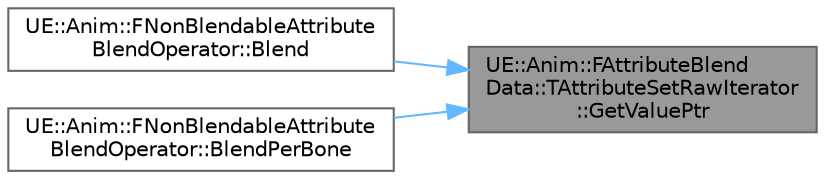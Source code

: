 digraph "UE::Anim::FAttributeBlendData::TAttributeSetRawIterator::GetValuePtr"
{
 // INTERACTIVE_SVG=YES
 // LATEX_PDF_SIZE
  bgcolor="transparent";
  edge [fontname=Helvetica,fontsize=10,labelfontname=Helvetica,labelfontsize=10];
  node [fontname=Helvetica,fontsize=10,shape=box,height=0.2,width=0.4];
  rankdir="RL";
  Node1 [id="Node000001",label="UE::Anim::FAttributeBlend\lData::TAttributeSetRawIterator\l::GetValuePtr",height=0.2,width=0.4,color="gray40", fillcolor="grey60", style="filled", fontcolor="black",tooltip="Return the value for the currently indexed entry in the attribute set."];
  Node1 -> Node2 [id="edge1_Node000001_Node000002",dir="back",color="steelblue1",style="solid",tooltip=" "];
  Node2 [id="Node000002",label="UE::Anim::FNonBlendableAttribute\lBlendOperator::Blend",height=0.2,width=0.4,color="grey40", fillcolor="white", style="filled",URL="$d1/dfe/classUE_1_1Anim_1_1FNonBlendableAttributeBlendOperator.html#a429012fca701dddde85b94a336144837",tooltip="Invoked when two or multiple sets of attribute container inputs are to be blended together."];
  Node1 -> Node3 [id="edge2_Node000001_Node000003",dir="back",color="steelblue1",style="solid",tooltip=" "];
  Node3 [id="Node000003",label="UE::Anim::FNonBlendableAttribute\lBlendOperator::BlendPerBone",height=0.2,width=0.4,color="grey40", fillcolor="white", style="filled",URL="$d1/dfe/classUE_1_1Anim_1_1FNonBlendableAttributeBlendOperator.html#a4ff0edb8aaf32ea89efb312b4b7d92c4",tooltip="Invoked when two or multiple sets of attribute container inputs are to be blended together,..."];
}

